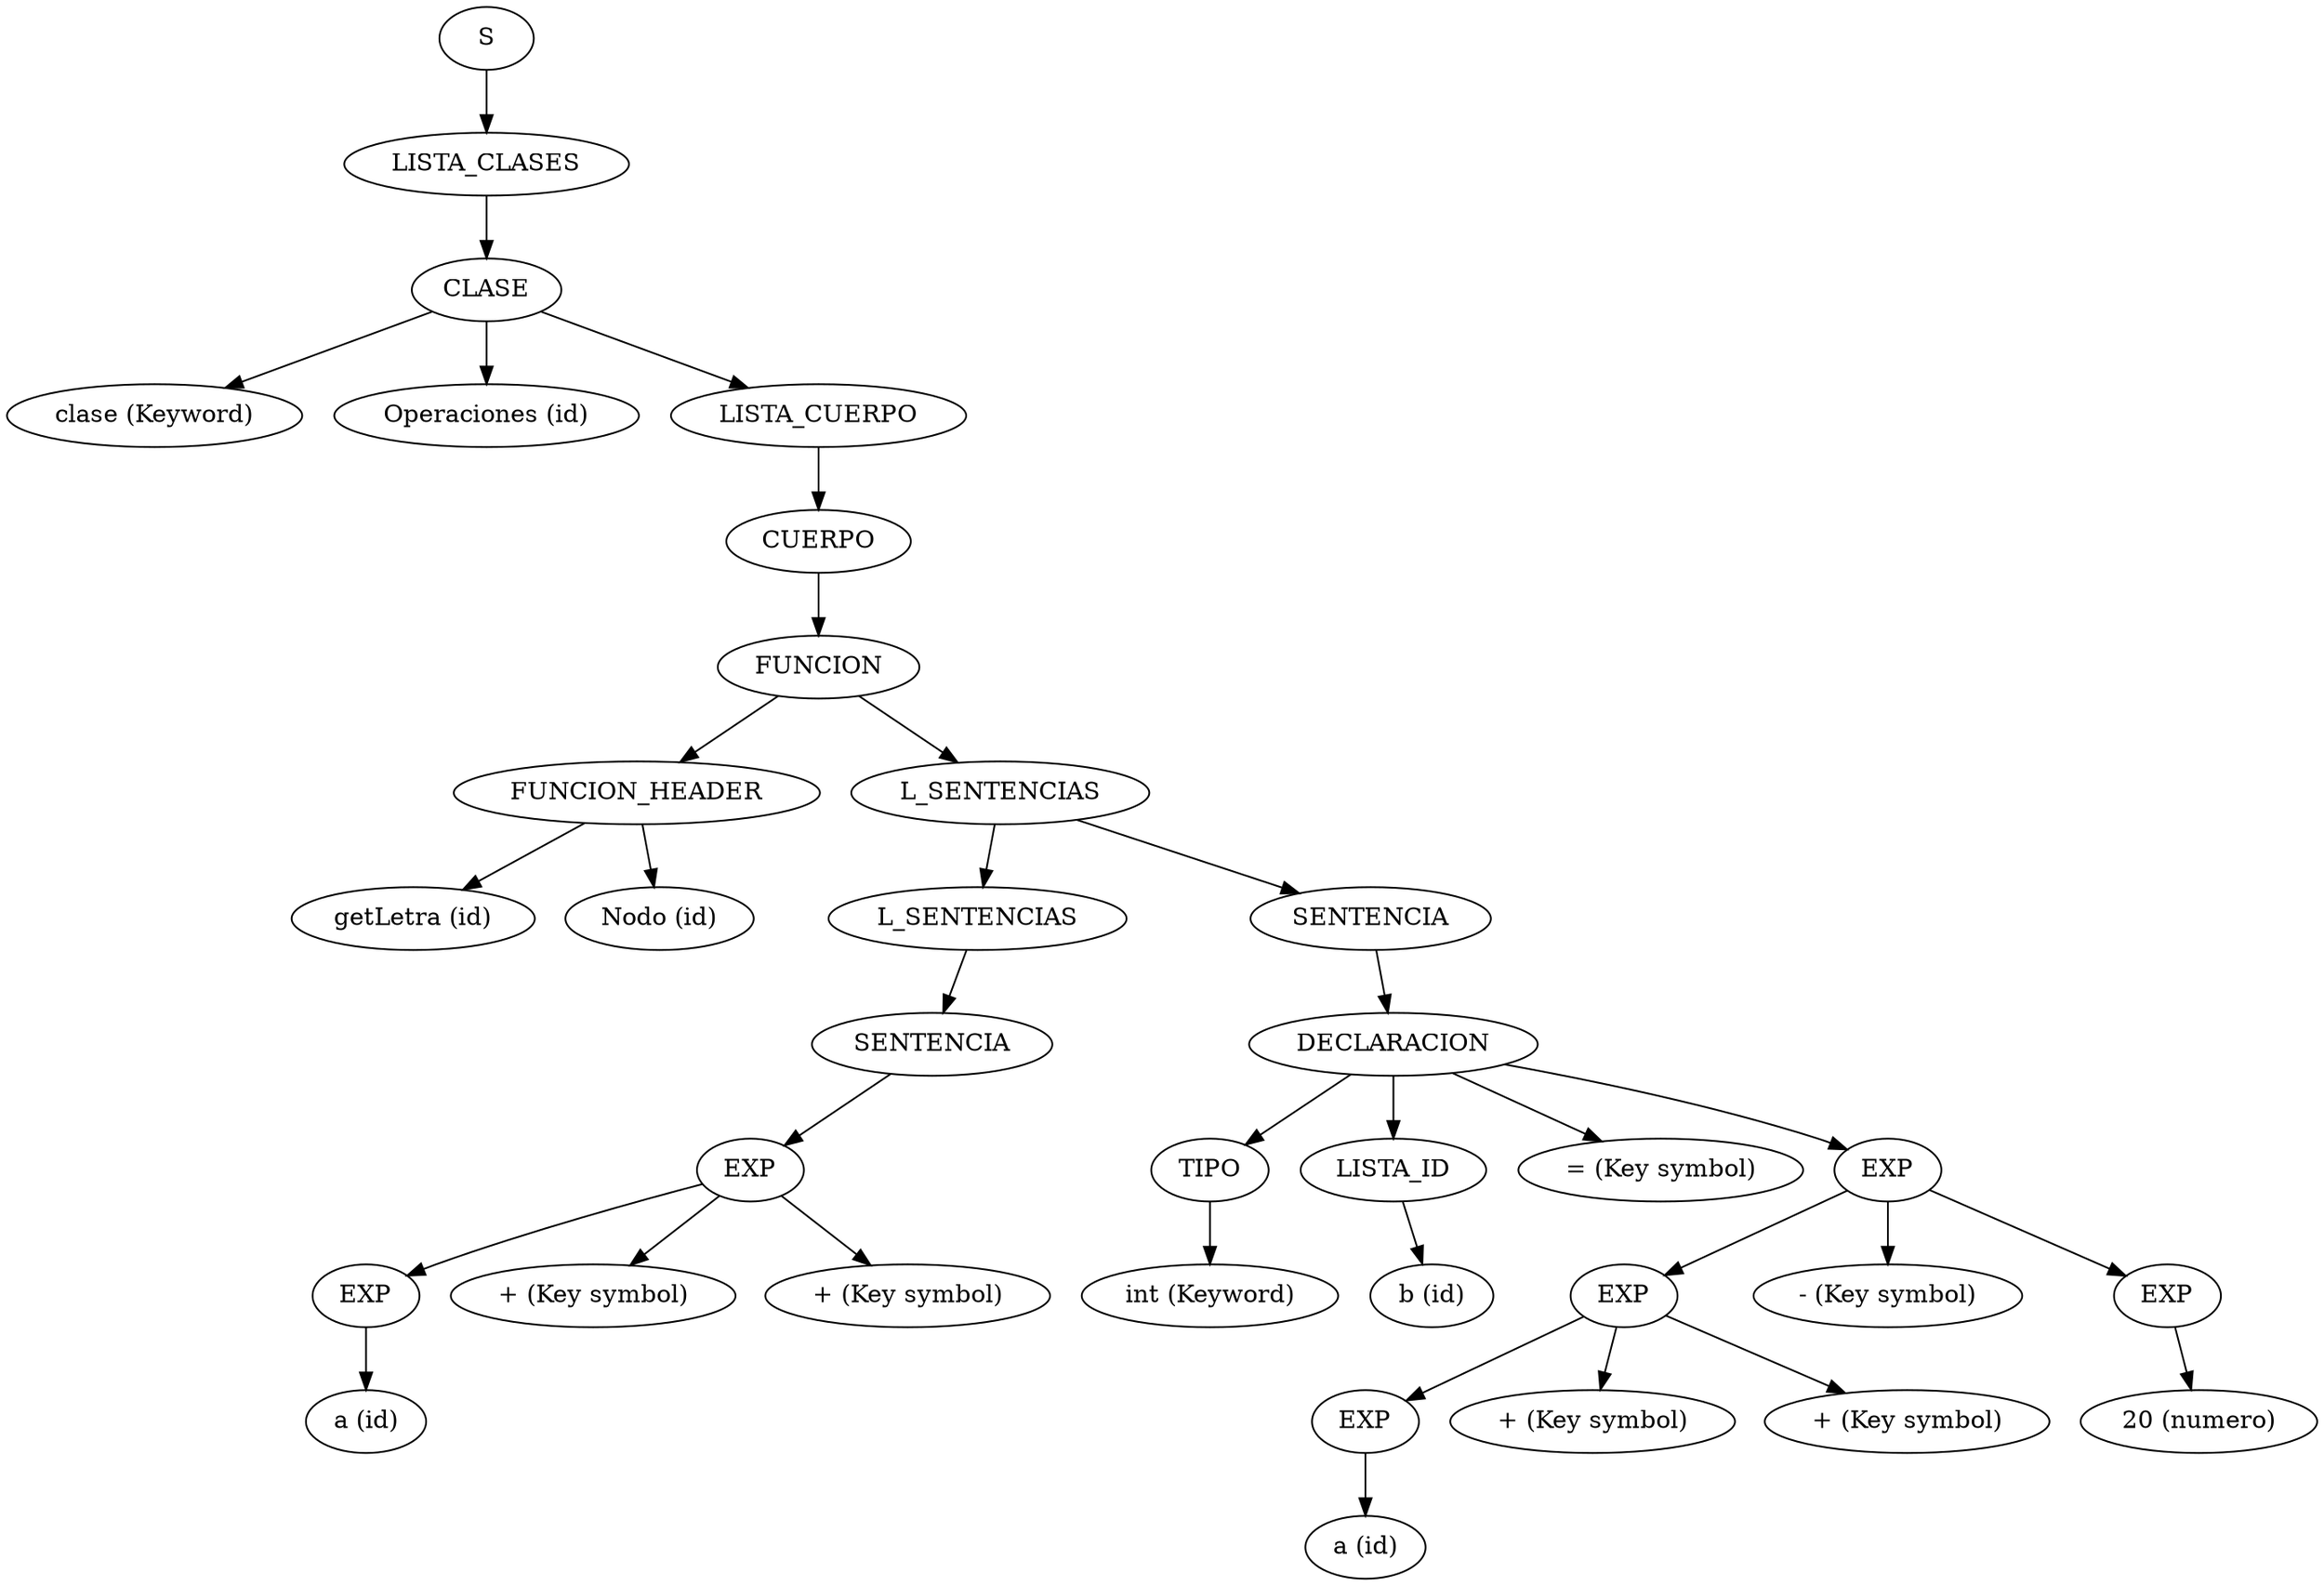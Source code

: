 digraph G{nodo0[label="S"];
nodo1[label="LISTA_CLASES"];
nodo0->nodo1;
nodo2[label="CLASE"];
nodo1->nodo2;
nodo3[label="clase (Keyword)"];
nodo2->nodo3;
nodo4[label="Operaciones (id)"];
nodo2->nodo4;
nodo5[label="LISTA_CUERPO"];
nodo2->nodo5;
nodo6[label="CUERPO"];
nodo5->nodo6;
nodo7[label="FUNCION"];
nodo6->nodo7;
nodo8[label="FUNCION_HEADER"];
nodo7->nodo8;
nodo9[label="getLetra (id)"];
nodo8->nodo9;
nodo10[label="Nodo (id)"];
nodo8->nodo10;
nodo11[label="L_SENTENCIAS"];
nodo7->nodo11;
nodo12[label="L_SENTENCIAS"];
nodo11->nodo12;
nodo13[label="SENTENCIA"];
nodo12->nodo13;
nodo14[label="EXP"];
nodo13->nodo14;
nodo15[label="EXP"];
nodo14->nodo15;
nodo16[label="a (id)"];
nodo15->nodo16;
nodo17[label="+ (Key symbol)"];
nodo14->nodo17;
nodo18[label="+ (Key symbol)"];
nodo14->nodo18;
nodo19[label="SENTENCIA"];
nodo11->nodo19;
nodo20[label="DECLARACION"];
nodo19->nodo20;
nodo21[label="TIPO"];
nodo20->nodo21;
nodo22[label="int (Keyword)"];
nodo21->nodo22;
nodo23[label="LISTA_ID"];
nodo20->nodo23;
nodo24[label="b (id)"];
nodo23->nodo24;
nodo25[label="= (Key symbol)"];
nodo20->nodo25;
nodo26[label="EXP"];
nodo20->nodo26;
nodo27[label="EXP"];
nodo26->nodo27;
nodo28[label="EXP"];
nodo27->nodo28;
nodo29[label="a (id)"];
nodo28->nodo29;
nodo30[label="+ (Key symbol)"];
nodo27->nodo30;
nodo31[label="+ (Key symbol)"];
nodo27->nodo31;
nodo32[label="- (Key symbol)"];
nodo26->nodo32;
nodo33[label="EXP"];
nodo26->nodo33;
nodo34[label="20 (numero)"];
nodo33->nodo34;
}
